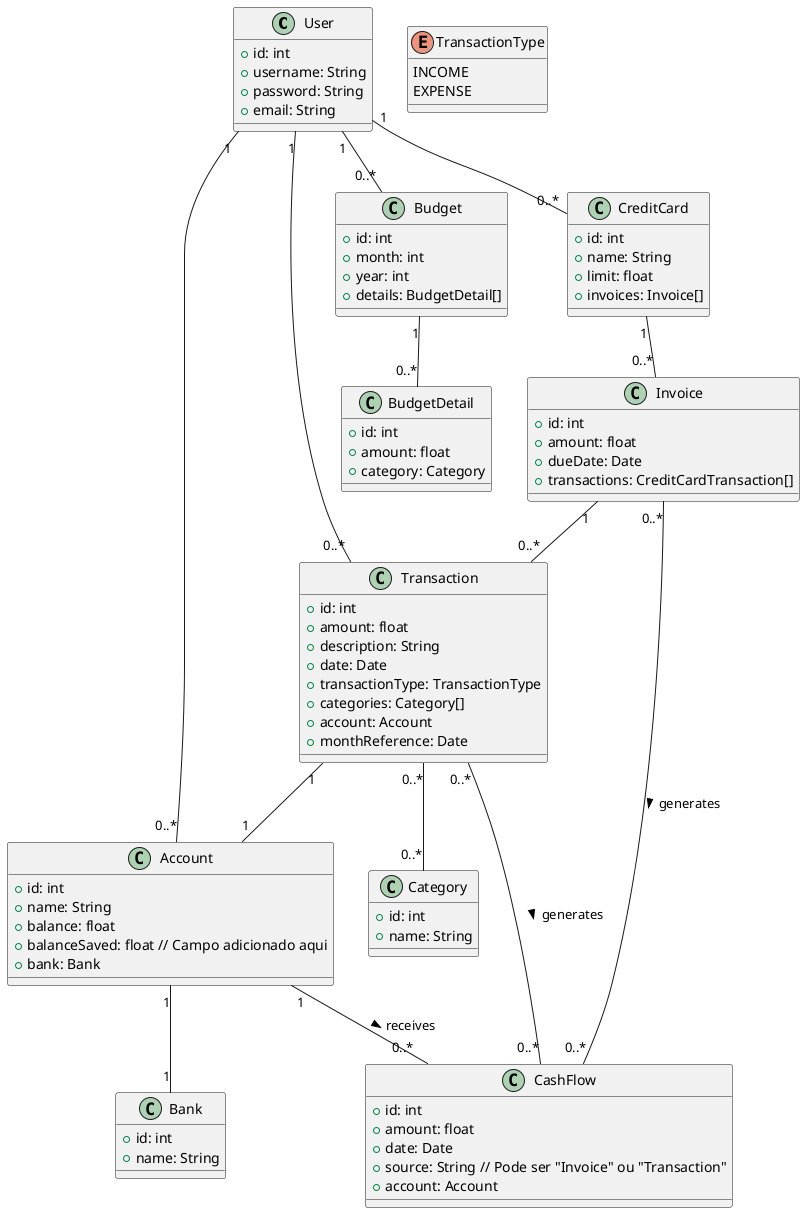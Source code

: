 @startuml
class User {
    +id: int
    +username: String
    +password: String
    +email: String
}

class Transaction {
    +id: int
    +amount: float
    +description: String
    +date: Date
    +transactionType: TransactionType
    +categories: Category[]
    +account: Account
    +monthReference: Date
}

enum TransactionType {
    INCOME
    EXPENSE
}

class Category {
    +id: int
    +name: String
}

class CreditCard {
    +id: int
    +name: String
    +limit: float
    +invoices: Invoice[]
}

class Invoice {
    +id: int
    +amount: float
    +dueDate: Date
    +transactions: CreditCardTransaction[]
}

class Budget {
    +id: int
    +month: int
    +year: int
    +details: BudgetDetail[]
}

class BudgetDetail {
    +id: int
    +amount: float
    +category: Category
}

class Account {
    +id: int
    +name: String
    +balance: float
    +balanceSaved: float // Campo adicionado aqui
    +bank: Bank
}

class Bank {
    +id: int
    +name: String
}

class CashFlow {
    +id: int
    +amount: float
    +date: Date
    +source: String // Pode ser "Invoice" ou "Transaction"
    +account: Account
}

User "1" -- "0..*" Transaction
Transaction "0..*" -- "0..*" Category
Transaction "1" -- "1" Account
User "1" -- "0..*" CreditCard
CreditCard "1" -- "0..*" Invoice
Invoice "1" -- "0..*" Transaction
User "1" -- "0..*" Budget
Budget "1" -- "0..*" BudgetDetail
User "1" -- "0..*" Account
Account "1" -- "1" Bank

Invoice "0..*" -- "0..*" CashFlow : generates >
Transaction "0..*" -- "0..*" CashFlow : generates >
Account "1" -- "0..*" CashFlow : receives >
@enduml